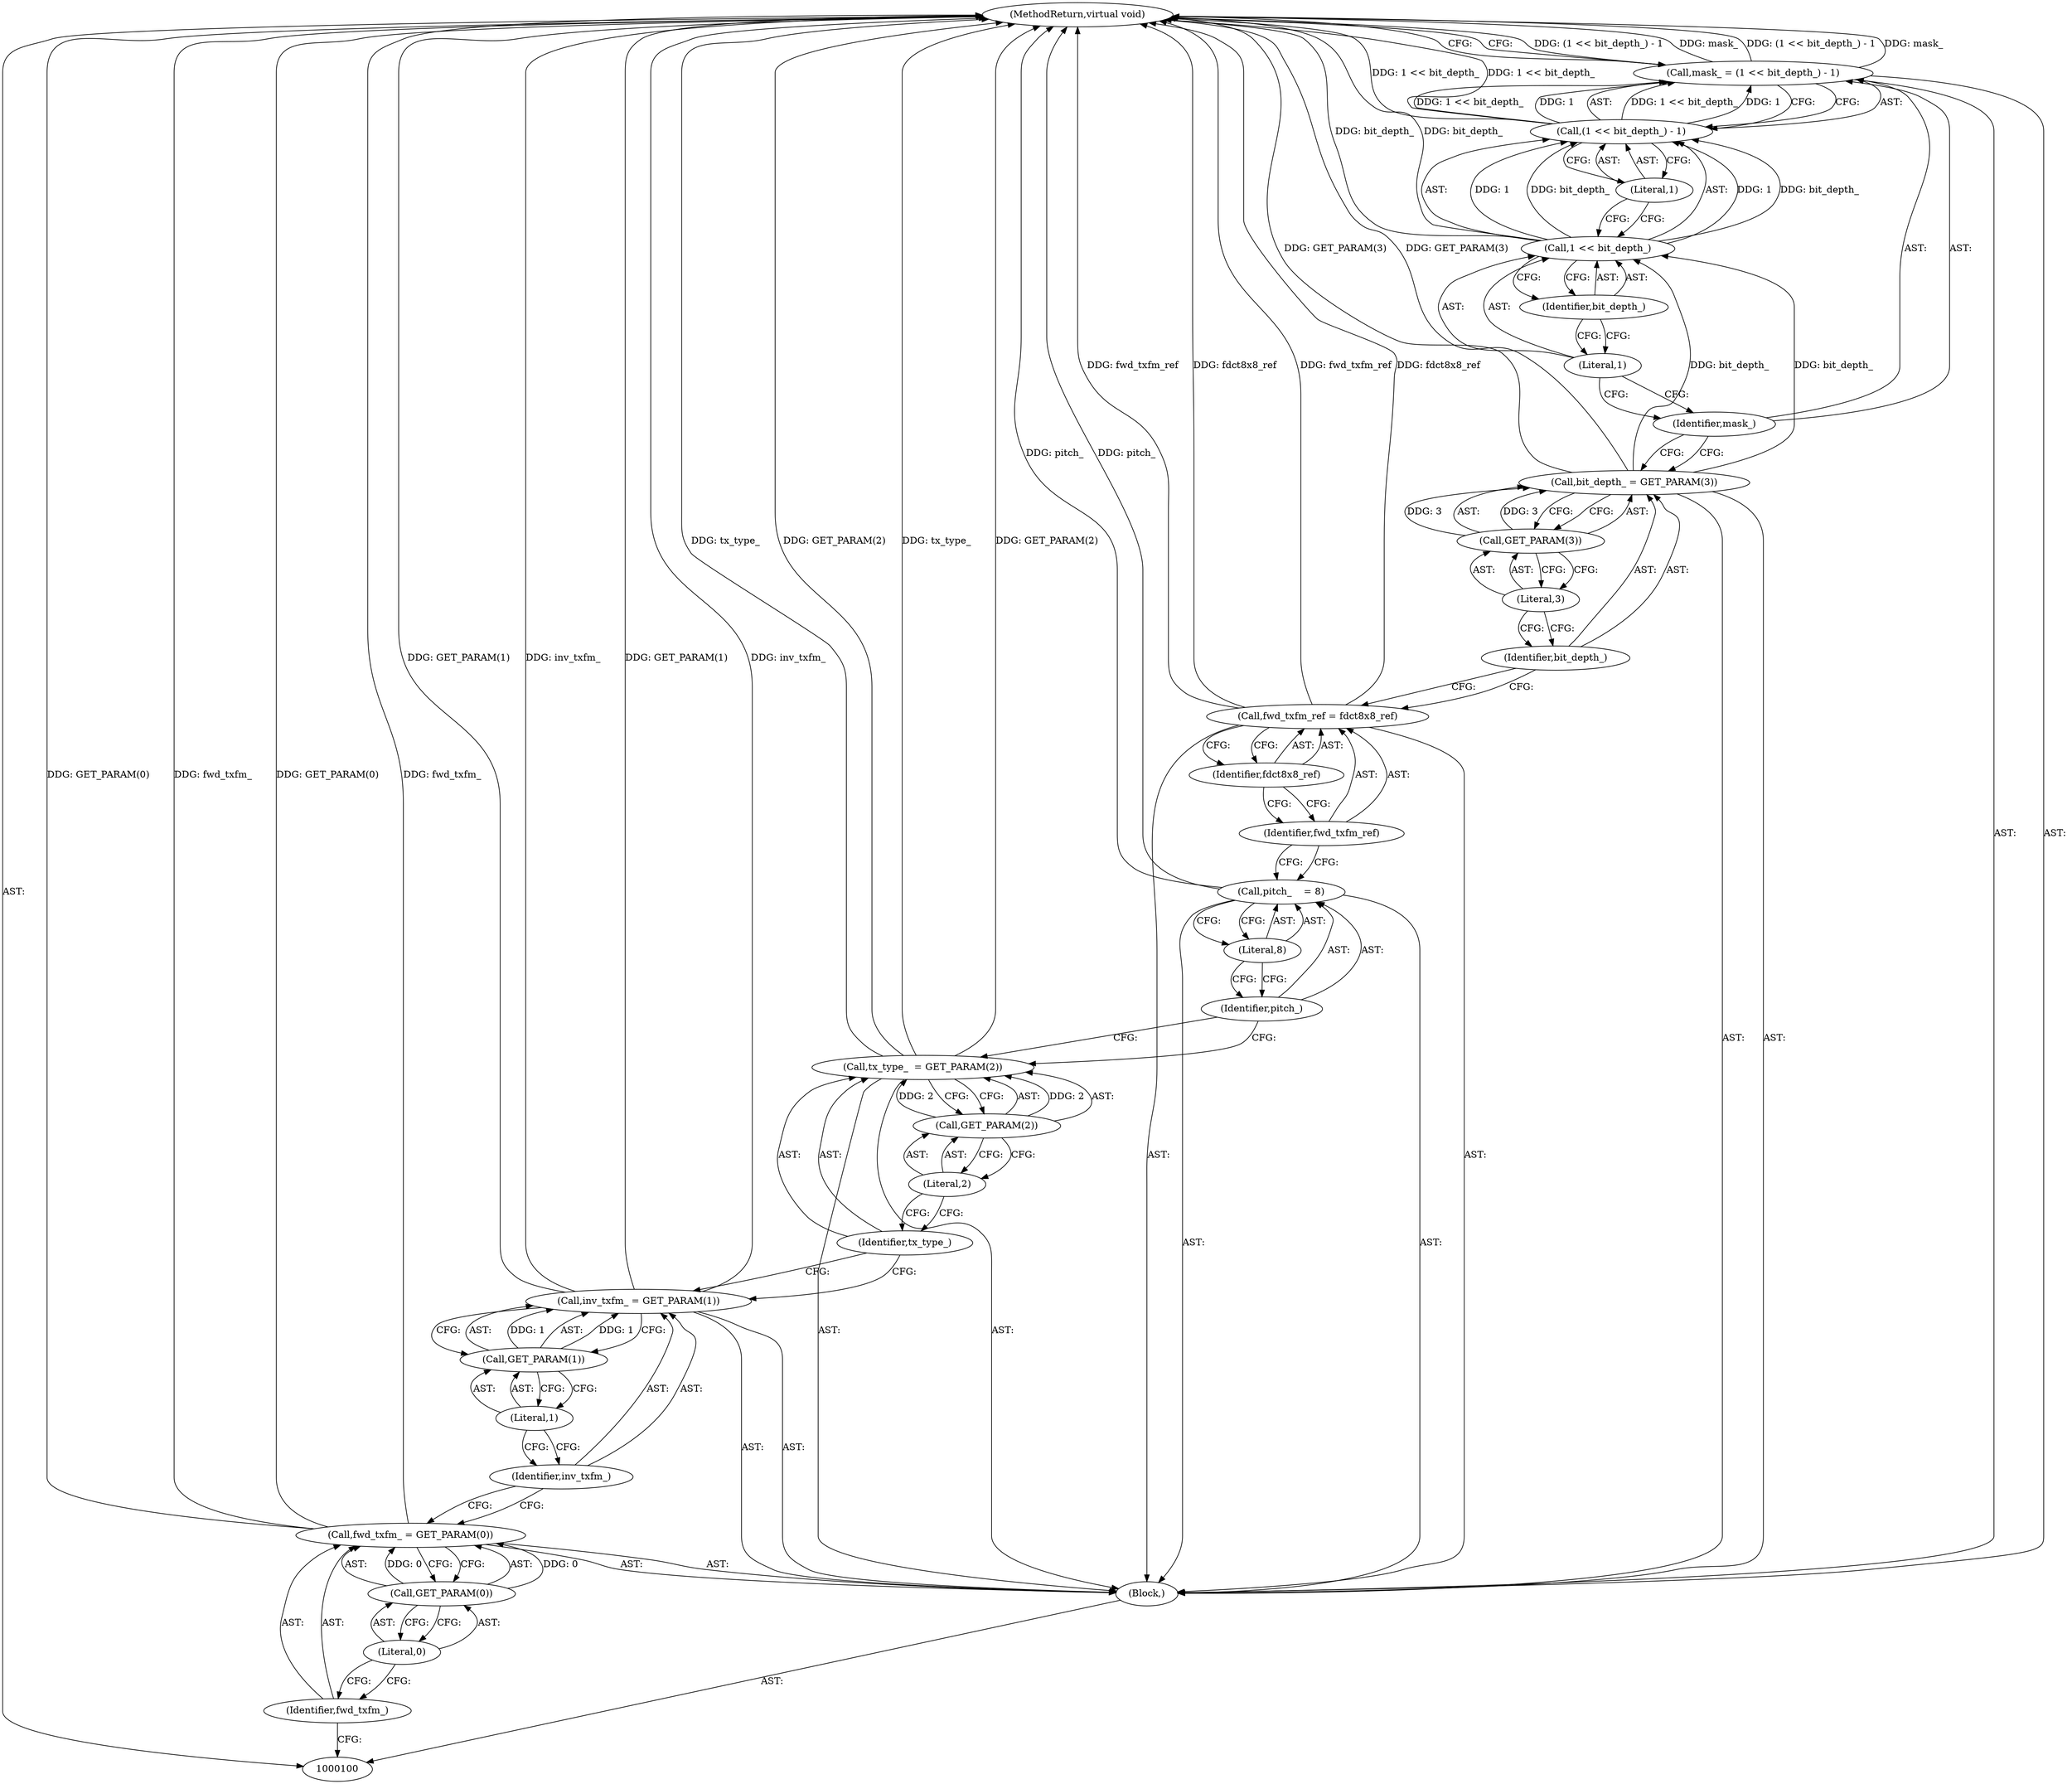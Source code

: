 digraph "0_Android_5a9753fca56f0eeb9f61e342b2fccffc364f9426_87" {
"1000131" [label="(MethodReturn,virtual void)"];
"1000101" [label="(Block,)"];
"1000104" [label="(Call,GET_PARAM(0))"];
"1000105" [label="(Literal,0)"];
"1000102" [label="(Call,fwd_txfm_ = GET_PARAM(0))"];
"1000103" [label="(Identifier,fwd_txfm_)"];
"1000108" [label="(Call,GET_PARAM(1))"];
"1000109" [label="(Literal,1)"];
"1000106" [label="(Call,inv_txfm_ = GET_PARAM(1))"];
"1000107" [label="(Identifier,inv_txfm_)"];
"1000112" [label="(Call,GET_PARAM(2))"];
"1000113" [label="(Literal,2)"];
"1000110" [label="(Call,tx_type_  = GET_PARAM(2))"];
"1000111" [label="(Identifier,tx_type_)"];
"1000116" [label="(Literal,8)"];
"1000114" [label="(Call,pitch_    = 8)"];
"1000115" [label="(Identifier,pitch_)"];
"1000119" [label="(Identifier,fdct8x8_ref)"];
"1000117" [label="(Call,fwd_txfm_ref = fdct8x8_ref)"];
"1000118" [label="(Identifier,fwd_txfm_ref)"];
"1000122" [label="(Call,GET_PARAM(3))"];
"1000123" [label="(Literal,3)"];
"1000120" [label="(Call,bit_depth_ = GET_PARAM(3))"];
"1000121" [label="(Identifier,bit_depth_)"];
"1000126" [label="(Call,(1 << bit_depth_) - 1)"];
"1000127" [label="(Call,1 << bit_depth_)"];
"1000128" [label="(Literal,1)"];
"1000129" [label="(Identifier,bit_depth_)"];
"1000130" [label="(Literal,1)"];
"1000124" [label="(Call,mask_ = (1 << bit_depth_) - 1)"];
"1000125" [label="(Identifier,mask_)"];
"1000131" -> "1000100"  [label="AST: "];
"1000131" -> "1000124"  [label="CFG: "];
"1000124" -> "1000131"  [label="DDG: (1 << bit_depth_) - 1"];
"1000124" -> "1000131"  [label="DDG: mask_"];
"1000106" -> "1000131"  [label="DDG: GET_PARAM(1)"];
"1000106" -> "1000131"  [label="DDG: inv_txfm_"];
"1000102" -> "1000131"  [label="DDG: GET_PARAM(0)"];
"1000102" -> "1000131"  [label="DDG: fwd_txfm_"];
"1000114" -> "1000131"  [label="DDG: pitch_"];
"1000126" -> "1000131"  [label="DDG: 1 << bit_depth_"];
"1000117" -> "1000131"  [label="DDG: fwd_txfm_ref"];
"1000117" -> "1000131"  [label="DDG: fdct8x8_ref"];
"1000120" -> "1000131"  [label="DDG: GET_PARAM(3)"];
"1000110" -> "1000131"  [label="DDG: tx_type_"];
"1000110" -> "1000131"  [label="DDG: GET_PARAM(2)"];
"1000127" -> "1000131"  [label="DDG: bit_depth_"];
"1000101" -> "1000100"  [label="AST: "];
"1000102" -> "1000101"  [label="AST: "];
"1000106" -> "1000101"  [label="AST: "];
"1000110" -> "1000101"  [label="AST: "];
"1000114" -> "1000101"  [label="AST: "];
"1000117" -> "1000101"  [label="AST: "];
"1000120" -> "1000101"  [label="AST: "];
"1000124" -> "1000101"  [label="AST: "];
"1000104" -> "1000102"  [label="AST: "];
"1000104" -> "1000105"  [label="CFG: "];
"1000105" -> "1000104"  [label="AST: "];
"1000102" -> "1000104"  [label="CFG: "];
"1000104" -> "1000102"  [label="DDG: 0"];
"1000105" -> "1000104"  [label="AST: "];
"1000105" -> "1000103"  [label="CFG: "];
"1000104" -> "1000105"  [label="CFG: "];
"1000102" -> "1000101"  [label="AST: "];
"1000102" -> "1000104"  [label="CFG: "];
"1000103" -> "1000102"  [label="AST: "];
"1000104" -> "1000102"  [label="AST: "];
"1000107" -> "1000102"  [label="CFG: "];
"1000102" -> "1000131"  [label="DDG: GET_PARAM(0)"];
"1000102" -> "1000131"  [label="DDG: fwd_txfm_"];
"1000104" -> "1000102"  [label="DDG: 0"];
"1000103" -> "1000102"  [label="AST: "];
"1000103" -> "1000100"  [label="CFG: "];
"1000105" -> "1000103"  [label="CFG: "];
"1000108" -> "1000106"  [label="AST: "];
"1000108" -> "1000109"  [label="CFG: "];
"1000109" -> "1000108"  [label="AST: "];
"1000106" -> "1000108"  [label="CFG: "];
"1000108" -> "1000106"  [label="DDG: 1"];
"1000109" -> "1000108"  [label="AST: "];
"1000109" -> "1000107"  [label="CFG: "];
"1000108" -> "1000109"  [label="CFG: "];
"1000106" -> "1000101"  [label="AST: "];
"1000106" -> "1000108"  [label="CFG: "];
"1000107" -> "1000106"  [label="AST: "];
"1000108" -> "1000106"  [label="AST: "];
"1000111" -> "1000106"  [label="CFG: "];
"1000106" -> "1000131"  [label="DDG: GET_PARAM(1)"];
"1000106" -> "1000131"  [label="DDG: inv_txfm_"];
"1000108" -> "1000106"  [label="DDG: 1"];
"1000107" -> "1000106"  [label="AST: "];
"1000107" -> "1000102"  [label="CFG: "];
"1000109" -> "1000107"  [label="CFG: "];
"1000112" -> "1000110"  [label="AST: "];
"1000112" -> "1000113"  [label="CFG: "];
"1000113" -> "1000112"  [label="AST: "];
"1000110" -> "1000112"  [label="CFG: "];
"1000112" -> "1000110"  [label="DDG: 2"];
"1000113" -> "1000112"  [label="AST: "];
"1000113" -> "1000111"  [label="CFG: "];
"1000112" -> "1000113"  [label="CFG: "];
"1000110" -> "1000101"  [label="AST: "];
"1000110" -> "1000112"  [label="CFG: "];
"1000111" -> "1000110"  [label="AST: "];
"1000112" -> "1000110"  [label="AST: "];
"1000115" -> "1000110"  [label="CFG: "];
"1000110" -> "1000131"  [label="DDG: tx_type_"];
"1000110" -> "1000131"  [label="DDG: GET_PARAM(2)"];
"1000112" -> "1000110"  [label="DDG: 2"];
"1000111" -> "1000110"  [label="AST: "];
"1000111" -> "1000106"  [label="CFG: "];
"1000113" -> "1000111"  [label="CFG: "];
"1000116" -> "1000114"  [label="AST: "];
"1000116" -> "1000115"  [label="CFG: "];
"1000114" -> "1000116"  [label="CFG: "];
"1000114" -> "1000101"  [label="AST: "];
"1000114" -> "1000116"  [label="CFG: "];
"1000115" -> "1000114"  [label="AST: "];
"1000116" -> "1000114"  [label="AST: "];
"1000118" -> "1000114"  [label="CFG: "];
"1000114" -> "1000131"  [label="DDG: pitch_"];
"1000115" -> "1000114"  [label="AST: "];
"1000115" -> "1000110"  [label="CFG: "];
"1000116" -> "1000115"  [label="CFG: "];
"1000119" -> "1000117"  [label="AST: "];
"1000119" -> "1000118"  [label="CFG: "];
"1000117" -> "1000119"  [label="CFG: "];
"1000117" -> "1000101"  [label="AST: "];
"1000117" -> "1000119"  [label="CFG: "];
"1000118" -> "1000117"  [label="AST: "];
"1000119" -> "1000117"  [label="AST: "];
"1000121" -> "1000117"  [label="CFG: "];
"1000117" -> "1000131"  [label="DDG: fwd_txfm_ref"];
"1000117" -> "1000131"  [label="DDG: fdct8x8_ref"];
"1000118" -> "1000117"  [label="AST: "];
"1000118" -> "1000114"  [label="CFG: "];
"1000119" -> "1000118"  [label="CFG: "];
"1000122" -> "1000120"  [label="AST: "];
"1000122" -> "1000123"  [label="CFG: "];
"1000123" -> "1000122"  [label="AST: "];
"1000120" -> "1000122"  [label="CFG: "];
"1000122" -> "1000120"  [label="DDG: 3"];
"1000123" -> "1000122"  [label="AST: "];
"1000123" -> "1000121"  [label="CFG: "];
"1000122" -> "1000123"  [label="CFG: "];
"1000120" -> "1000101"  [label="AST: "];
"1000120" -> "1000122"  [label="CFG: "];
"1000121" -> "1000120"  [label="AST: "];
"1000122" -> "1000120"  [label="AST: "];
"1000125" -> "1000120"  [label="CFG: "];
"1000120" -> "1000131"  [label="DDG: GET_PARAM(3)"];
"1000122" -> "1000120"  [label="DDG: 3"];
"1000120" -> "1000127"  [label="DDG: bit_depth_"];
"1000121" -> "1000120"  [label="AST: "];
"1000121" -> "1000117"  [label="CFG: "];
"1000123" -> "1000121"  [label="CFG: "];
"1000126" -> "1000124"  [label="AST: "];
"1000126" -> "1000130"  [label="CFG: "];
"1000127" -> "1000126"  [label="AST: "];
"1000130" -> "1000126"  [label="AST: "];
"1000124" -> "1000126"  [label="CFG: "];
"1000126" -> "1000131"  [label="DDG: 1 << bit_depth_"];
"1000126" -> "1000124"  [label="DDG: 1 << bit_depth_"];
"1000126" -> "1000124"  [label="DDG: 1"];
"1000127" -> "1000126"  [label="DDG: 1"];
"1000127" -> "1000126"  [label="DDG: bit_depth_"];
"1000127" -> "1000126"  [label="AST: "];
"1000127" -> "1000129"  [label="CFG: "];
"1000128" -> "1000127"  [label="AST: "];
"1000129" -> "1000127"  [label="AST: "];
"1000130" -> "1000127"  [label="CFG: "];
"1000127" -> "1000131"  [label="DDG: bit_depth_"];
"1000127" -> "1000126"  [label="DDG: 1"];
"1000127" -> "1000126"  [label="DDG: bit_depth_"];
"1000120" -> "1000127"  [label="DDG: bit_depth_"];
"1000128" -> "1000127"  [label="AST: "];
"1000128" -> "1000125"  [label="CFG: "];
"1000129" -> "1000128"  [label="CFG: "];
"1000129" -> "1000127"  [label="AST: "];
"1000129" -> "1000128"  [label="CFG: "];
"1000127" -> "1000129"  [label="CFG: "];
"1000130" -> "1000126"  [label="AST: "];
"1000130" -> "1000127"  [label="CFG: "];
"1000126" -> "1000130"  [label="CFG: "];
"1000124" -> "1000101"  [label="AST: "];
"1000124" -> "1000126"  [label="CFG: "];
"1000125" -> "1000124"  [label="AST: "];
"1000126" -> "1000124"  [label="AST: "];
"1000131" -> "1000124"  [label="CFG: "];
"1000124" -> "1000131"  [label="DDG: (1 << bit_depth_) - 1"];
"1000124" -> "1000131"  [label="DDG: mask_"];
"1000126" -> "1000124"  [label="DDG: 1 << bit_depth_"];
"1000126" -> "1000124"  [label="DDG: 1"];
"1000125" -> "1000124"  [label="AST: "];
"1000125" -> "1000120"  [label="CFG: "];
"1000128" -> "1000125"  [label="CFG: "];
}

